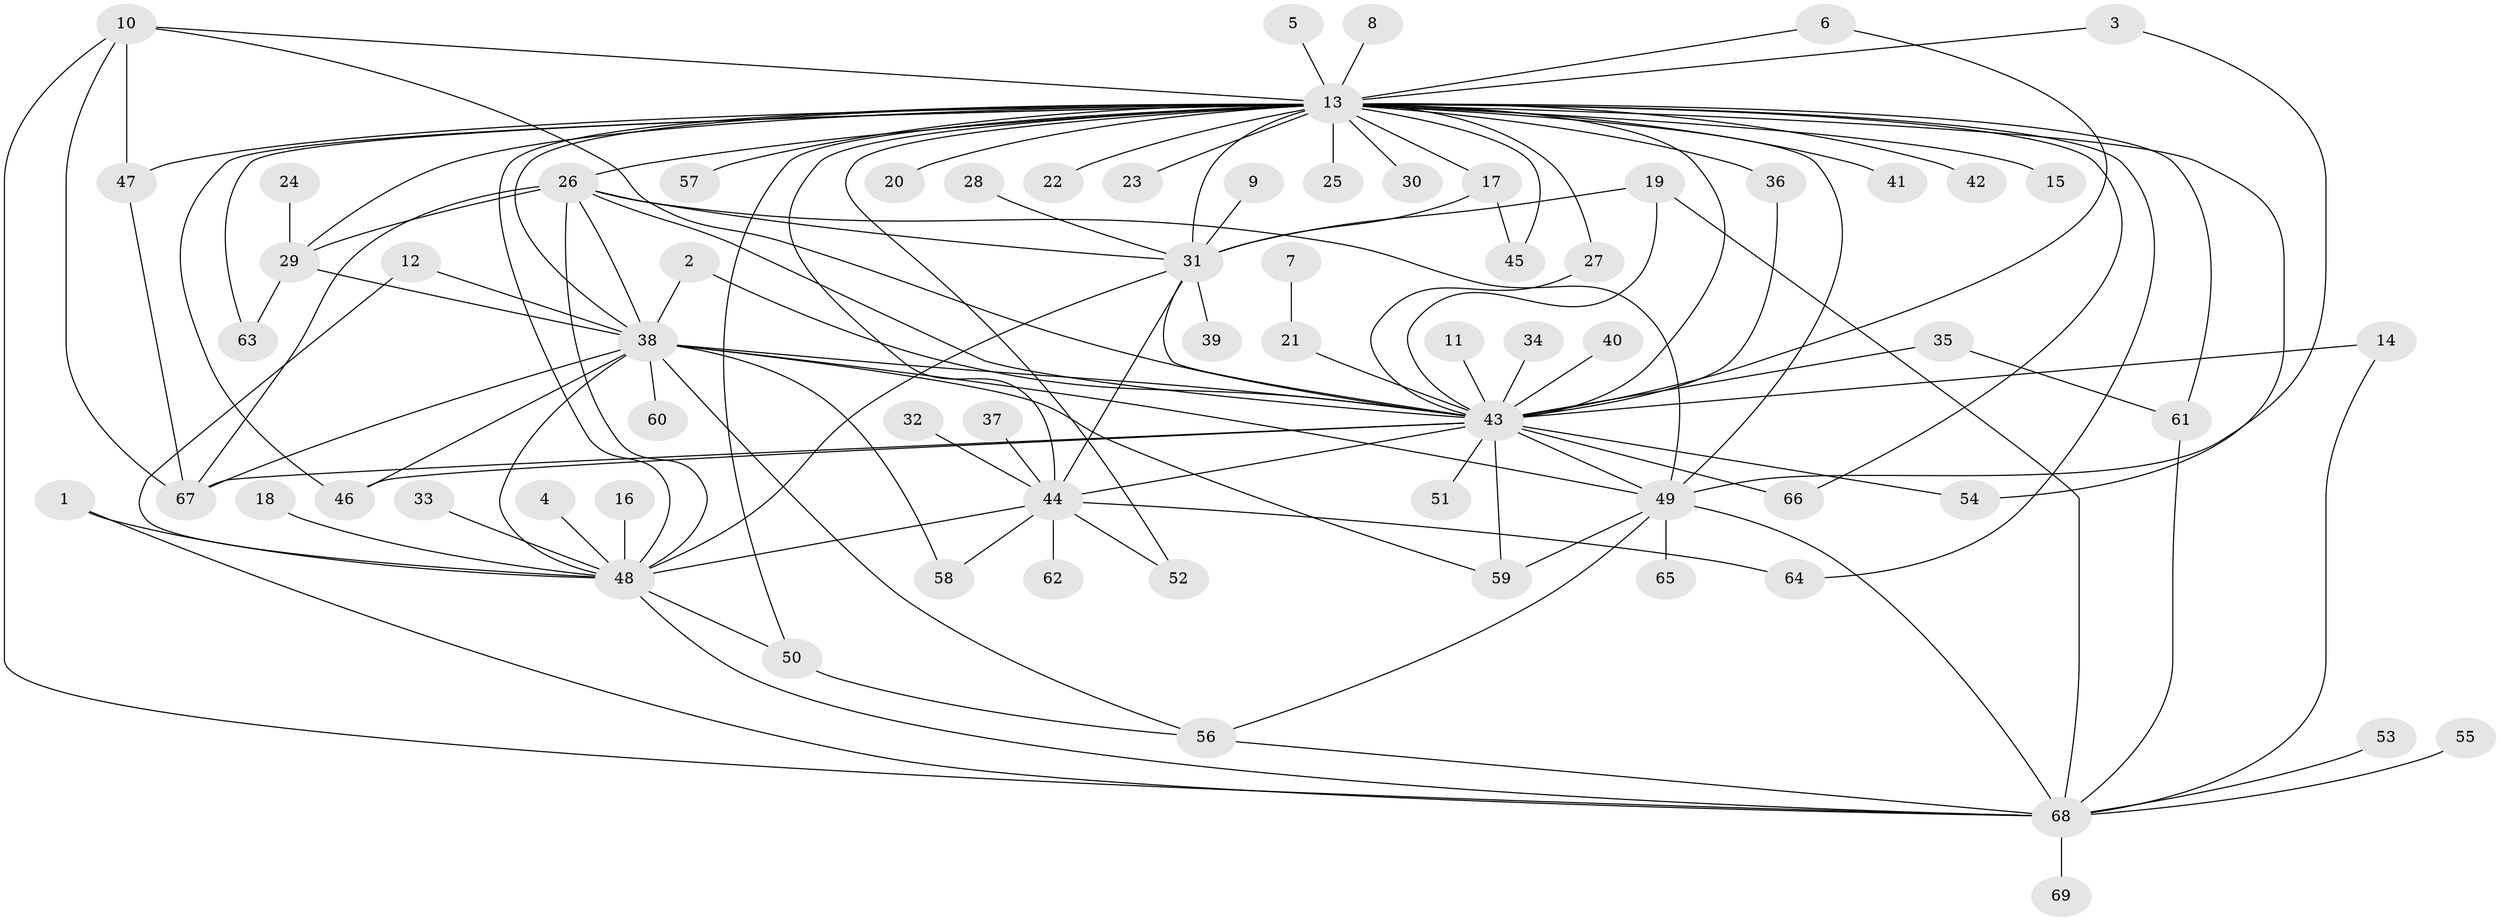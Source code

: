 // original degree distribution, {33: 0.0072992700729927005, 16: 0.0072992700729927005, 2: 0.24817518248175183, 12: 0.0072992700729927005, 13: 0.014598540145985401, 6: 0.029197080291970802, 27: 0.0072992700729927005, 15: 0.0072992700729927005, 4: 0.08029197080291971, 3: 0.10948905109489052, 10: 0.0072992700729927005, 7: 0.021897810218978103, 1: 0.39416058394160586, 9: 0.0072992700729927005, 5: 0.043795620437956206, 8: 0.0072992700729927005}
// Generated by graph-tools (version 1.1) at 2025/49/03/09/25 03:49:57]
// undirected, 69 vertices, 120 edges
graph export_dot {
graph [start="1"]
  node [color=gray90,style=filled];
  1;
  2;
  3;
  4;
  5;
  6;
  7;
  8;
  9;
  10;
  11;
  12;
  13;
  14;
  15;
  16;
  17;
  18;
  19;
  20;
  21;
  22;
  23;
  24;
  25;
  26;
  27;
  28;
  29;
  30;
  31;
  32;
  33;
  34;
  35;
  36;
  37;
  38;
  39;
  40;
  41;
  42;
  43;
  44;
  45;
  46;
  47;
  48;
  49;
  50;
  51;
  52;
  53;
  54;
  55;
  56;
  57;
  58;
  59;
  60;
  61;
  62;
  63;
  64;
  65;
  66;
  67;
  68;
  69;
  1 -- 48 [weight=1.0];
  1 -- 68 [weight=1.0];
  2 -- 38 [weight=1.0];
  2 -- 43 [weight=1.0];
  3 -- 13 [weight=1.0];
  3 -- 49 [weight=1.0];
  4 -- 48 [weight=1.0];
  5 -- 13 [weight=1.0];
  6 -- 13 [weight=1.0];
  6 -- 43 [weight=1.0];
  7 -- 21 [weight=1.0];
  8 -- 13 [weight=1.0];
  9 -- 31 [weight=1.0];
  10 -- 13 [weight=1.0];
  10 -- 43 [weight=1.0];
  10 -- 47 [weight=1.0];
  10 -- 67 [weight=1.0];
  10 -- 68 [weight=1.0];
  11 -- 43 [weight=1.0];
  12 -- 38 [weight=1.0];
  12 -- 48 [weight=1.0];
  13 -- 15 [weight=1.0];
  13 -- 17 [weight=2.0];
  13 -- 20 [weight=1.0];
  13 -- 22 [weight=1.0];
  13 -- 23 [weight=1.0];
  13 -- 25 [weight=1.0];
  13 -- 26 [weight=1.0];
  13 -- 27 [weight=1.0];
  13 -- 29 [weight=2.0];
  13 -- 30 [weight=1.0];
  13 -- 31 [weight=2.0];
  13 -- 36 [weight=2.0];
  13 -- 38 [weight=2.0];
  13 -- 41 [weight=1.0];
  13 -- 42 [weight=1.0];
  13 -- 43 [weight=1.0];
  13 -- 44 [weight=1.0];
  13 -- 45 [weight=2.0];
  13 -- 46 [weight=1.0];
  13 -- 47 [weight=1.0];
  13 -- 48 [weight=1.0];
  13 -- 49 [weight=2.0];
  13 -- 50 [weight=1.0];
  13 -- 52 [weight=2.0];
  13 -- 54 [weight=1.0];
  13 -- 57 [weight=1.0];
  13 -- 61 [weight=1.0];
  13 -- 63 [weight=2.0];
  13 -- 64 [weight=1.0];
  13 -- 66 [weight=2.0];
  14 -- 43 [weight=1.0];
  14 -- 68 [weight=1.0];
  16 -- 48 [weight=1.0];
  17 -- 31 [weight=2.0];
  17 -- 45 [weight=1.0];
  18 -- 48 [weight=1.0];
  19 -- 31 [weight=1.0];
  19 -- 43 [weight=1.0];
  19 -- 68 [weight=1.0];
  21 -- 43 [weight=1.0];
  24 -- 29 [weight=1.0];
  26 -- 29 [weight=1.0];
  26 -- 31 [weight=1.0];
  26 -- 38 [weight=1.0];
  26 -- 43 [weight=2.0];
  26 -- 48 [weight=1.0];
  26 -- 49 [weight=1.0];
  26 -- 67 [weight=1.0];
  27 -- 43 [weight=1.0];
  28 -- 31 [weight=1.0];
  29 -- 38 [weight=2.0];
  29 -- 63 [weight=1.0];
  31 -- 39 [weight=1.0];
  31 -- 43 [weight=1.0];
  31 -- 44 [weight=1.0];
  31 -- 48 [weight=1.0];
  32 -- 44 [weight=1.0];
  33 -- 48 [weight=1.0];
  34 -- 43 [weight=1.0];
  35 -- 43 [weight=2.0];
  35 -- 61 [weight=1.0];
  36 -- 43 [weight=1.0];
  37 -- 44 [weight=1.0];
  38 -- 43 [weight=1.0];
  38 -- 46 [weight=1.0];
  38 -- 48 [weight=1.0];
  38 -- 49 [weight=1.0];
  38 -- 56 [weight=1.0];
  38 -- 58 [weight=1.0];
  38 -- 59 [weight=1.0];
  38 -- 60 [weight=1.0];
  38 -- 67 [weight=1.0];
  40 -- 43 [weight=1.0];
  43 -- 44 [weight=1.0];
  43 -- 46 [weight=1.0];
  43 -- 49 [weight=2.0];
  43 -- 51 [weight=1.0];
  43 -- 54 [weight=1.0];
  43 -- 59 [weight=1.0];
  43 -- 66 [weight=2.0];
  43 -- 67 [weight=1.0];
  44 -- 48 [weight=1.0];
  44 -- 52 [weight=1.0];
  44 -- 58 [weight=1.0];
  44 -- 62 [weight=1.0];
  44 -- 64 [weight=1.0];
  47 -- 67 [weight=1.0];
  48 -- 50 [weight=1.0];
  48 -- 68 [weight=1.0];
  49 -- 56 [weight=1.0];
  49 -- 59 [weight=1.0];
  49 -- 65 [weight=1.0];
  49 -- 68 [weight=1.0];
  50 -- 56 [weight=1.0];
  53 -- 68 [weight=1.0];
  55 -- 68 [weight=1.0];
  56 -- 68 [weight=1.0];
  61 -- 68 [weight=1.0];
  68 -- 69 [weight=1.0];
}
